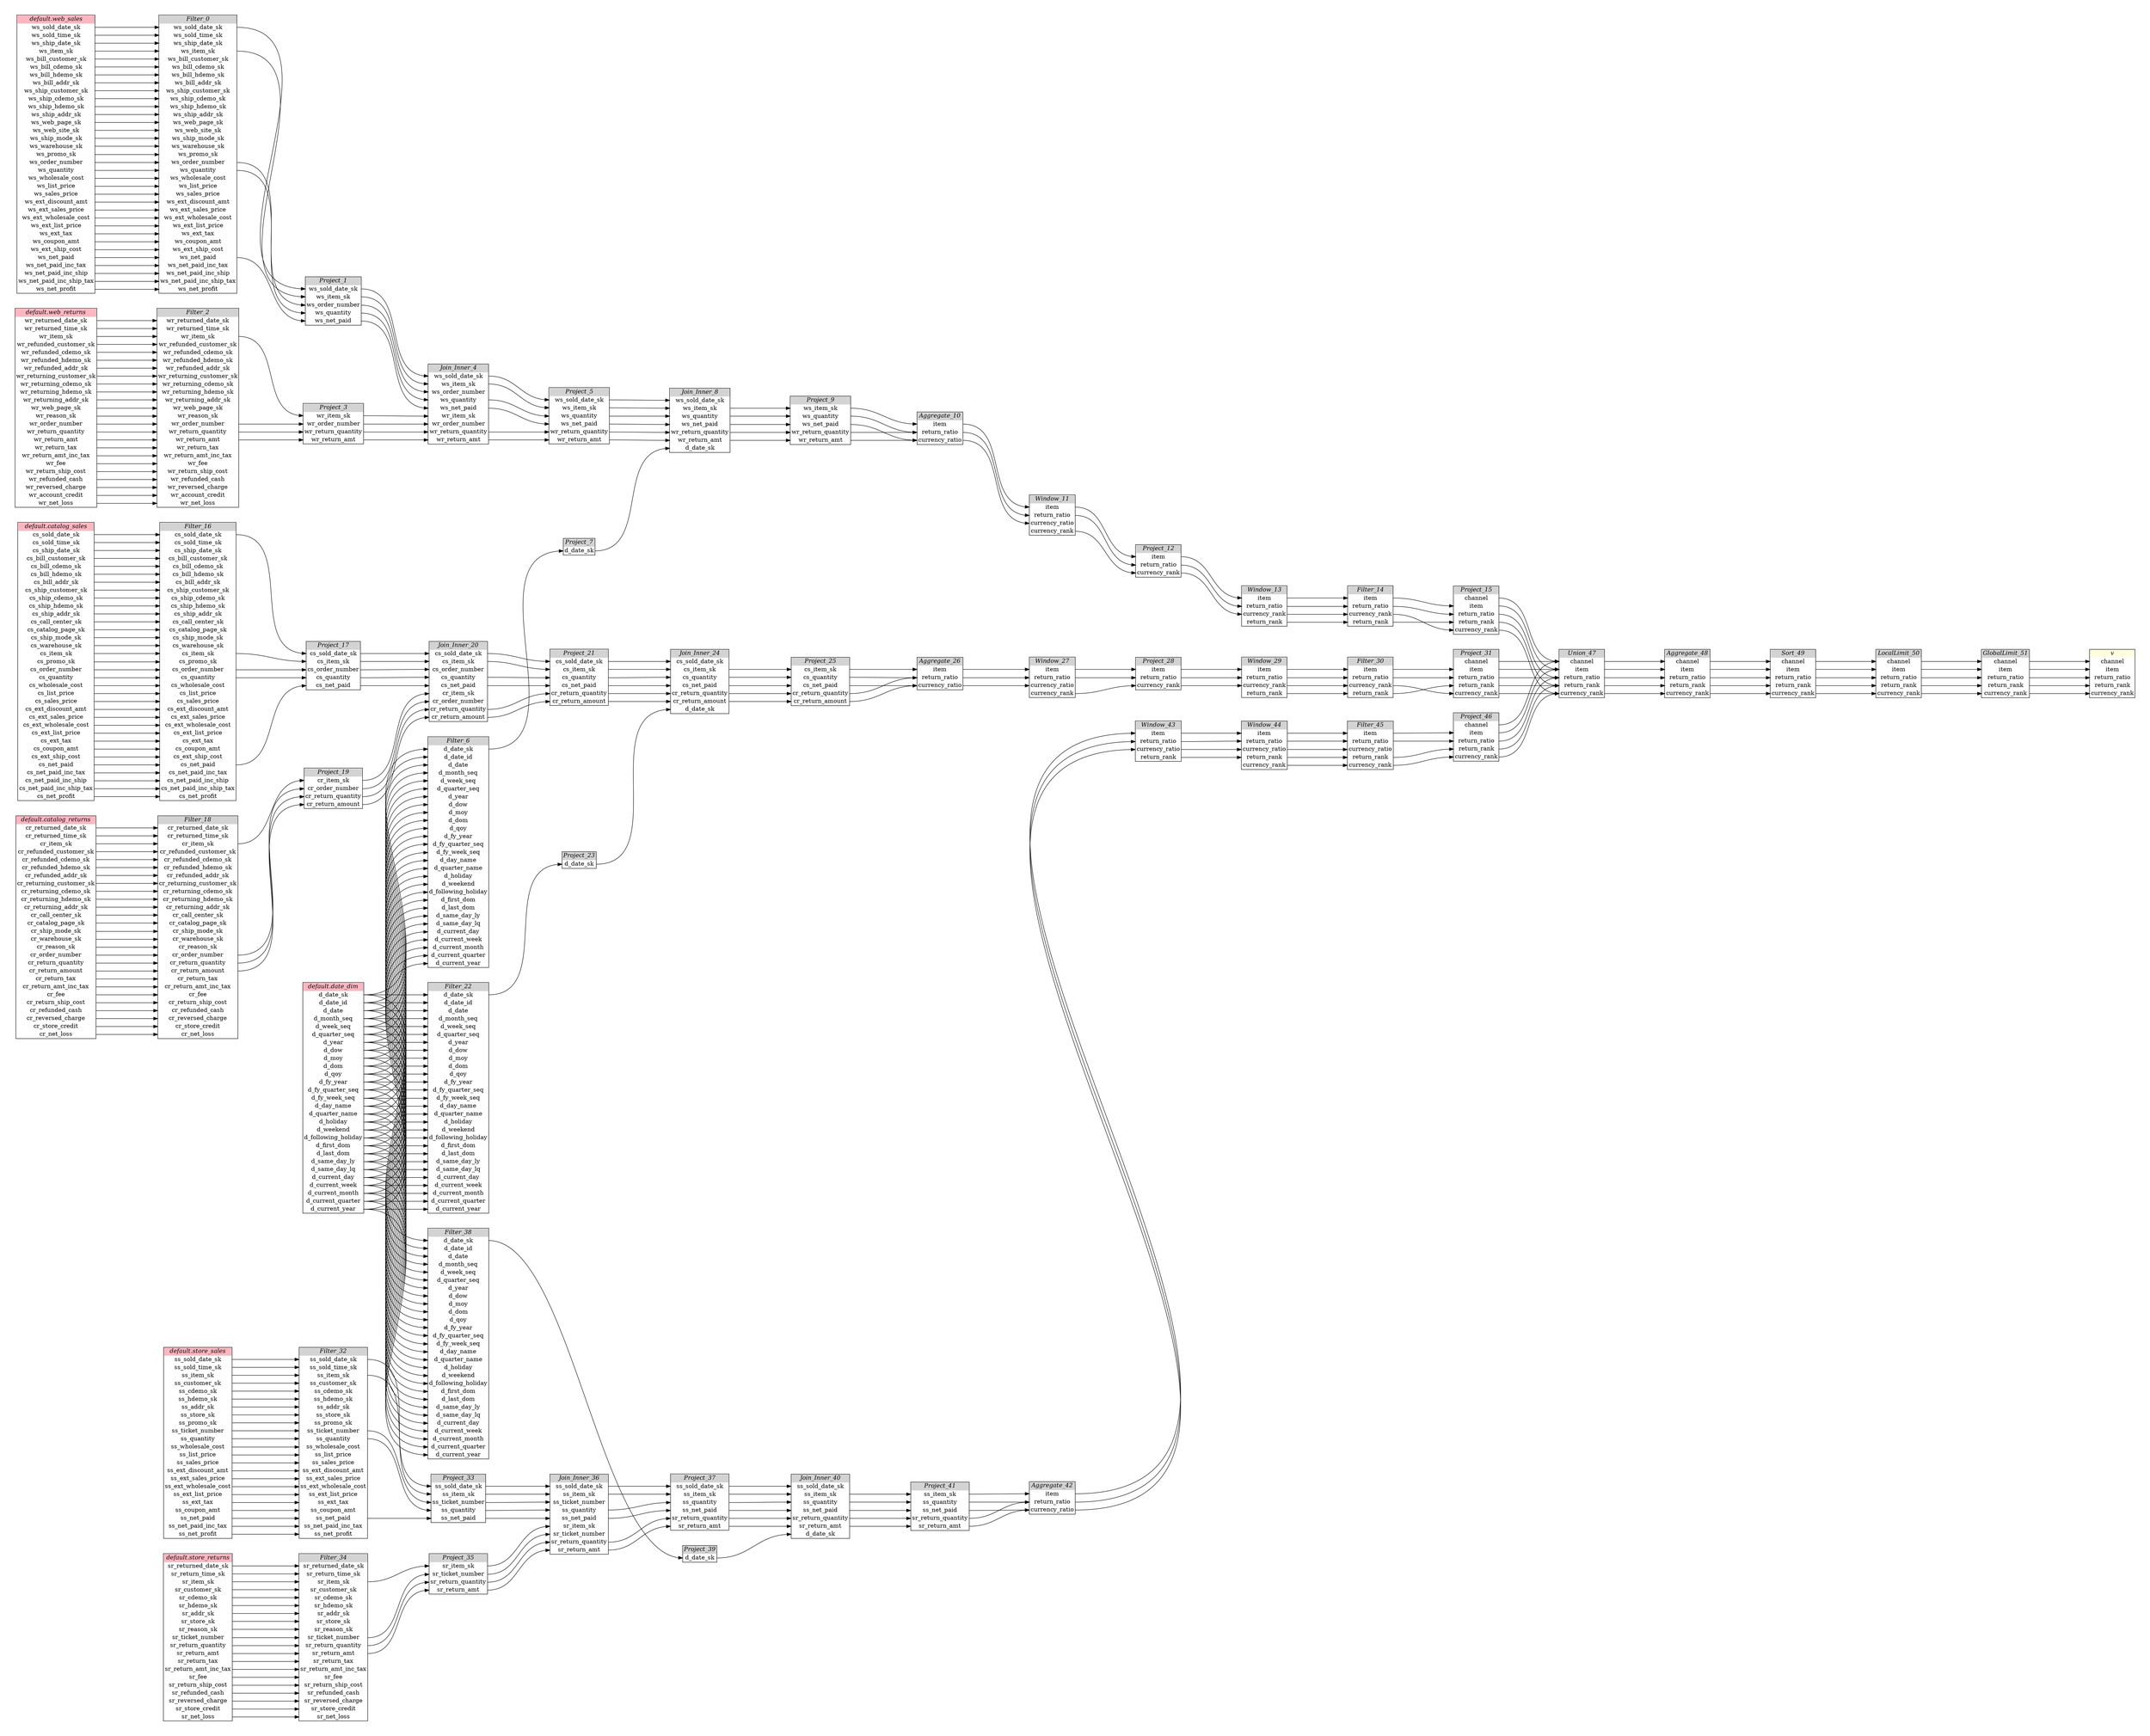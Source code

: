 // Automatically generated by TPCDSFlowTestSuite


digraph {
  graph [pad="0.5", nodesep="0.5", ranksep="2", fontname="Helvetica"];
  node [shape=plain]
  rankdir=LR;

  
"Aggregate_10" [label=<
<table border="1" cellborder="0" cellspacing="0">
  <tr><td bgcolor="lightgray" port="nodeName"><i>Aggregate_10</i></td></tr>
  <tr><td port="0">item</td></tr>
<tr><td port="1">return_ratio</td></tr>
<tr><td port="2">currency_ratio</td></tr>
</table>>];
     

"Aggregate_26" [label=<
<table border="1" cellborder="0" cellspacing="0">
  <tr><td bgcolor="lightgray" port="nodeName"><i>Aggregate_26</i></td></tr>
  <tr><td port="0">item</td></tr>
<tr><td port="1">return_ratio</td></tr>
<tr><td port="2">currency_ratio</td></tr>
</table>>];
     

"Aggregate_42" [label=<
<table border="1" cellborder="0" cellspacing="0">
  <tr><td bgcolor="lightgray" port="nodeName"><i>Aggregate_42</i></td></tr>
  <tr><td port="0">item</td></tr>
<tr><td port="1">return_ratio</td></tr>
<tr><td port="2">currency_ratio</td></tr>
</table>>];
     

"Aggregate_48" [label=<
<table border="1" cellborder="0" cellspacing="0">
  <tr><td bgcolor="lightgray" port="nodeName"><i>Aggregate_48</i></td></tr>
  <tr><td port="0">channel</td></tr>
<tr><td port="1">item</td></tr>
<tr><td port="2">return_ratio</td></tr>
<tr><td port="3">return_rank</td></tr>
<tr><td port="4">currency_rank</td></tr>
</table>>];
     

"Filter_0" [label=<
<table border="1" cellborder="0" cellspacing="0">
  <tr><td bgcolor="lightgray" port="nodeName"><i>Filter_0</i></td></tr>
  <tr><td port="0">ws_sold_date_sk</td></tr>
<tr><td port="1">ws_sold_time_sk</td></tr>
<tr><td port="2">ws_ship_date_sk</td></tr>
<tr><td port="3">ws_item_sk</td></tr>
<tr><td port="4">ws_bill_customer_sk</td></tr>
<tr><td port="5">ws_bill_cdemo_sk</td></tr>
<tr><td port="6">ws_bill_hdemo_sk</td></tr>
<tr><td port="7">ws_bill_addr_sk</td></tr>
<tr><td port="8">ws_ship_customer_sk</td></tr>
<tr><td port="9">ws_ship_cdemo_sk</td></tr>
<tr><td port="10">ws_ship_hdemo_sk</td></tr>
<tr><td port="11">ws_ship_addr_sk</td></tr>
<tr><td port="12">ws_web_page_sk</td></tr>
<tr><td port="13">ws_web_site_sk</td></tr>
<tr><td port="14">ws_ship_mode_sk</td></tr>
<tr><td port="15">ws_warehouse_sk</td></tr>
<tr><td port="16">ws_promo_sk</td></tr>
<tr><td port="17">ws_order_number</td></tr>
<tr><td port="18">ws_quantity</td></tr>
<tr><td port="19">ws_wholesale_cost</td></tr>
<tr><td port="20">ws_list_price</td></tr>
<tr><td port="21">ws_sales_price</td></tr>
<tr><td port="22">ws_ext_discount_amt</td></tr>
<tr><td port="23">ws_ext_sales_price</td></tr>
<tr><td port="24">ws_ext_wholesale_cost</td></tr>
<tr><td port="25">ws_ext_list_price</td></tr>
<tr><td port="26">ws_ext_tax</td></tr>
<tr><td port="27">ws_coupon_amt</td></tr>
<tr><td port="28">ws_ext_ship_cost</td></tr>
<tr><td port="29">ws_net_paid</td></tr>
<tr><td port="30">ws_net_paid_inc_tax</td></tr>
<tr><td port="31">ws_net_paid_inc_ship</td></tr>
<tr><td port="32">ws_net_paid_inc_ship_tax</td></tr>
<tr><td port="33">ws_net_profit</td></tr>
</table>>];
     

"Filter_14" [label=<
<table border="1" cellborder="0" cellspacing="0">
  <tr><td bgcolor="lightgray" port="nodeName"><i>Filter_14</i></td></tr>
  <tr><td port="0">item</td></tr>
<tr><td port="1">return_ratio</td></tr>
<tr><td port="2">currency_rank</td></tr>
<tr><td port="3">return_rank</td></tr>
</table>>];
     

"Filter_16" [label=<
<table border="1" cellborder="0" cellspacing="0">
  <tr><td bgcolor="lightgray" port="nodeName"><i>Filter_16</i></td></tr>
  <tr><td port="0">cs_sold_date_sk</td></tr>
<tr><td port="1">cs_sold_time_sk</td></tr>
<tr><td port="2">cs_ship_date_sk</td></tr>
<tr><td port="3">cs_bill_customer_sk</td></tr>
<tr><td port="4">cs_bill_cdemo_sk</td></tr>
<tr><td port="5">cs_bill_hdemo_sk</td></tr>
<tr><td port="6">cs_bill_addr_sk</td></tr>
<tr><td port="7">cs_ship_customer_sk</td></tr>
<tr><td port="8">cs_ship_cdemo_sk</td></tr>
<tr><td port="9">cs_ship_hdemo_sk</td></tr>
<tr><td port="10">cs_ship_addr_sk</td></tr>
<tr><td port="11">cs_call_center_sk</td></tr>
<tr><td port="12">cs_catalog_page_sk</td></tr>
<tr><td port="13">cs_ship_mode_sk</td></tr>
<tr><td port="14">cs_warehouse_sk</td></tr>
<tr><td port="15">cs_item_sk</td></tr>
<tr><td port="16">cs_promo_sk</td></tr>
<tr><td port="17">cs_order_number</td></tr>
<tr><td port="18">cs_quantity</td></tr>
<tr><td port="19">cs_wholesale_cost</td></tr>
<tr><td port="20">cs_list_price</td></tr>
<tr><td port="21">cs_sales_price</td></tr>
<tr><td port="22">cs_ext_discount_amt</td></tr>
<tr><td port="23">cs_ext_sales_price</td></tr>
<tr><td port="24">cs_ext_wholesale_cost</td></tr>
<tr><td port="25">cs_ext_list_price</td></tr>
<tr><td port="26">cs_ext_tax</td></tr>
<tr><td port="27">cs_coupon_amt</td></tr>
<tr><td port="28">cs_ext_ship_cost</td></tr>
<tr><td port="29">cs_net_paid</td></tr>
<tr><td port="30">cs_net_paid_inc_tax</td></tr>
<tr><td port="31">cs_net_paid_inc_ship</td></tr>
<tr><td port="32">cs_net_paid_inc_ship_tax</td></tr>
<tr><td port="33">cs_net_profit</td></tr>
</table>>];
     

"Filter_18" [label=<
<table border="1" cellborder="0" cellspacing="0">
  <tr><td bgcolor="lightgray" port="nodeName"><i>Filter_18</i></td></tr>
  <tr><td port="0">cr_returned_date_sk</td></tr>
<tr><td port="1">cr_returned_time_sk</td></tr>
<tr><td port="2">cr_item_sk</td></tr>
<tr><td port="3">cr_refunded_customer_sk</td></tr>
<tr><td port="4">cr_refunded_cdemo_sk</td></tr>
<tr><td port="5">cr_refunded_hdemo_sk</td></tr>
<tr><td port="6">cr_refunded_addr_sk</td></tr>
<tr><td port="7">cr_returning_customer_sk</td></tr>
<tr><td port="8">cr_returning_cdemo_sk</td></tr>
<tr><td port="9">cr_returning_hdemo_sk</td></tr>
<tr><td port="10">cr_returning_addr_sk</td></tr>
<tr><td port="11">cr_call_center_sk</td></tr>
<tr><td port="12">cr_catalog_page_sk</td></tr>
<tr><td port="13">cr_ship_mode_sk</td></tr>
<tr><td port="14">cr_warehouse_sk</td></tr>
<tr><td port="15">cr_reason_sk</td></tr>
<tr><td port="16">cr_order_number</td></tr>
<tr><td port="17">cr_return_quantity</td></tr>
<tr><td port="18">cr_return_amount</td></tr>
<tr><td port="19">cr_return_tax</td></tr>
<tr><td port="20">cr_return_amt_inc_tax</td></tr>
<tr><td port="21">cr_fee</td></tr>
<tr><td port="22">cr_return_ship_cost</td></tr>
<tr><td port="23">cr_refunded_cash</td></tr>
<tr><td port="24">cr_reversed_charge</td></tr>
<tr><td port="25">cr_store_credit</td></tr>
<tr><td port="26">cr_net_loss</td></tr>
</table>>];
     

"Filter_2" [label=<
<table border="1" cellborder="0" cellspacing="0">
  <tr><td bgcolor="lightgray" port="nodeName"><i>Filter_2</i></td></tr>
  <tr><td port="0">wr_returned_date_sk</td></tr>
<tr><td port="1">wr_returned_time_sk</td></tr>
<tr><td port="2">wr_item_sk</td></tr>
<tr><td port="3">wr_refunded_customer_sk</td></tr>
<tr><td port="4">wr_refunded_cdemo_sk</td></tr>
<tr><td port="5">wr_refunded_hdemo_sk</td></tr>
<tr><td port="6">wr_refunded_addr_sk</td></tr>
<tr><td port="7">wr_returning_customer_sk</td></tr>
<tr><td port="8">wr_returning_cdemo_sk</td></tr>
<tr><td port="9">wr_returning_hdemo_sk</td></tr>
<tr><td port="10">wr_returning_addr_sk</td></tr>
<tr><td port="11">wr_web_page_sk</td></tr>
<tr><td port="12">wr_reason_sk</td></tr>
<tr><td port="13">wr_order_number</td></tr>
<tr><td port="14">wr_return_quantity</td></tr>
<tr><td port="15">wr_return_amt</td></tr>
<tr><td port="16">wr_return_tax</td></tr>
<tr><td port="17">wr_return_amt_inc_tax</td></tr>
<tr><td port="18">wr_fee</td></tr>
<tr><td port="19">wr_return_ship_cost</td></tr>
<tr><td port="20">wr_refunded_cash</td></tr>
<tr><td port="21">wr_reversed_charge</td></tr>
<tr><td port="22">wr_account_credit</td></tr>
<tr><td port="23">wr_net_loss</td></tr>
</table>>];
     

"Filter_22" [label=<
<table border="1" cellborder="0" cellspacing="0">
  <tr><td bgcolor="lightgray" port="nodeName"><i>Filter_22</i></td></tr>
  <tr><td port="0">d_date_sk</td></tr>
<tr><td port="1">d_date_id</td></tr>
<tr><td port="2">d_date</td></tr>
<tr><td port="3">d_month_seq</td></tr>
<tr><td port="4">d_week_seq</td></tr>
<tr><td port="5">d_quarter_seq</td></tr>
<tr><td port="6">d_year</td></tr>
<tr><td port="7">d_dow</td></tr>
<tr><td port="8">d_moy</td></tr>
<tr><td port="9">d_dom</td></tr>
<tr><td port="10">d_qoy</td></tr>
<tr><td port="11">d_fy_year</td></tr>
<tr><td port="12">d_fy_quarter_seq</td></tr>
<tr><td port="13">d_fy_week_seq</td></tr>
<tr><td port="14">d_day_name</td></tr>
<tr><td port="15">d_quarter_name</td></tr>
<tr><td port="16">d_holiday</td></tr>
<tr><td port="17">d_weekend</td></tr>
<tr><td port="18">d_following_holiday</td></tr>
<tr><td port="19">d_first_dom</td></tr>
<tr><td port="20">d_last_dom</td></tr>
<tr><td port="21">d_same_day_ly</td></tr>
<tr><td port="22">d_same_day_lq</td></tr>
<tr><td port="23">d_current_day</td></tr>
<tr><td port="24">d_current_week</td></tr>
<tr><td port="25">d_current_month</td></tr>
<tr><td port="26">d_current_quarter</td></tr>
<tr><td port="27">d_current_year</td></tr>
</table>>];
     

"Filter_30" [label=<
<table border="1" cellborder="0" cellspacing="0">
  <tr><td bgcolor="lightgray" port="nodeName"><i>Filter_30</i></td></tr>
  <tr><td port="0">item</td></tr>
<tr><td port="1">return_ratio</td></tr>
<tr><td port="2">currency_rank</td></tr>
<tr><td port="3">return_rank</td></tr>
</table>>];
     

"Filter_32" [label=<
<table border="1" cellborder="0" cellspacing="0">
  <tr><td bgcolor="lightgray" port="nodeName"><i>Filter_32</i></td></tr>
  <tr><td port="0">ss_sold_date_sk</td></tr>
<tr><td port="1">ss_sold_time_sk</td></tr>
<tr><td port="2">ss_item_sk</td></tr>
<tr><td port="3">ss_customer_sk</td></tr>
<tr><td port="4">ss_cdemo_sk</td></tr>
<tr><td port="5">ss_hdemo_sk</td></tr>
<tr><td port="6">ss_addr_sk</td></tr>
<tr><td port="7">ss_store_sk</td></tr>
<tr><td port="8">ss_promo_sk</td></tr>
<tr><td port="9">ss_ticket_number</td></tr>
<tr><td port="10">ss_quantity</td></tr>
<tr><td port="11">ss_wholesale_cost</td></tr>
<tr><td port="12">ss_list_price</td></tr>
<tr><td port="13">ss_sales_price</td></tr>
<tr><td port="14">ss_ext_discount_amt</td></tr>
<tr><td port="15">ss_ext_sales_price</td></tr>
<tr><td port="16">ss_ext_wholesale_cost</td></tr>
<tr><td port="17">ss_ext_list_price</td></tr>
<tr><td port="18">ss_ext_tax</td></tr>
<tr><td port="19">ss_coupon_amt</td></tr>
<tr><td port="20">ss_net_paid</td></tr>
<tr><td port="21">ss_net_paid_inc_tax</td></tr>
<tr><td port="22">ss_net_profit</td></tr>
</table>>];
     

"Filter_34" [label=<
<table border="1" cellborder="0" cellspacing="0">
  <tr><td bgcolor="lightgray" port="nodeName"><i>Filter_34</i></td></tr>
  <tr><td port="0">sr_returned_date_sk</td></tr>
<tr><td port="1">sr_return_time_sk</td></tr>
<tr><td port="2">sr_item_sk</td></tr>
<tr><td port="3">sr_customer_sk</td></tr>
<tr><td port="4">sr_cdemo_sk</td></tr>
<tr><td port="5">sr_hdemo_sk</td></tr>
<tr><td port="6">sr_addr_sk</td></tr>
<tr><td port="7">sr_store_sk</td></tr>
<tr><td port="8">sr_reason_sk</td></tr>
<tr><td port="9">sr_ticket_number</td></tr>
<tr><td port="10">sr_return_quantity</td></tr>
<tr><td port="11">sr_return_amt</td></tr>
<tr><td port="12">sr_return_tax</td></tr>
<tr><td port="13">sr_return_amt_inc_tax</td></tr>
<tr><td port="14">sr_fee</td></tr>
<tr><td port="15">sr_return_ship_cost</td></tr>
<tr><td port="16">sr_refunded_cash</td></tr>
<tr><td port="17">sr_reversed_charge</td></tr>
<tr><td port="18">sr_store_credit</td></tr>
<tr><td port="19">sr_net_loss</td></tr>
</table>>];
     

"Filter_38" [label=<
<table border="1" cellborder="0" cellspacing="0">
  <tr><td bgcolor="lightgray" port="nodeName"><i>Filter_38</i></td></tr>
  <tr><td port="0">d_date_sk</td></tr>
<tr><td port="1">d_date_id</td></tr>
<tr><td port="2">d_date</td></tr>
<tr><td port="3">d_month_seq</td></tr>
<tr><td port="4">d_week_seq</td></tr>
<tr><td port="5">d_quarter_seq</td></tr>
<tr><td port="6">d_year</td></tr>
<tr><td port="7">d_dow</td></tr>
<tr><td port="8">d_moy</td></tr>
<tr><td port="9">d_dom</td></tr>
<tr><td port="10">d_qoy</td></tr>
<tr><td port="11">d_fy_year</td></tr>
<tr><td port="12">d_fy_quarter_seq</td></tr>
<tr><td port="13">d_fy_week_seq</td></tr>
<tr><td port="14">d_day_name</td></tr>
<tr><td port="15">d_quarter_name</td></tr>
<tr><td port="16">d_holiday</td></tr>
<tr><td port="17">d_weekend</td></tr>
<tr><td port="18">d_following_holiday</td></tr>
<tr><td port="19">d_first_dom</td></tr>
<tr><td port="20">d_last_dom</td></tr>
<tr><td port="21">d_same_day_ly</td></tr>
<tr><td port="22">d_same_day_lq</td></tr>
<tr><td port="23">d_current_day</td></tr>
<tr><td port="24">d_current_week</td></tr>
<tr><td port="25">d_current_month</td></tr>
<tr><td port="26">d_current_quarter</td></tr>
<tr><td port="27">d_current_year</td></tr>
</table>>];
     

"Filter_45" [label=<
<table border="1" cellborder="0" cellspacing="0">
  <tr><td bgcolor="lightgray" port="nodeName"><i>Filter_45</i></td></tr>
  <tr><td port="0">item</td></tr>
<tr><td port="1">return_ratio</td></tr>
<tr><td port="2">currency_ratio</td></tr>
<tr><td port="3">return_rank</td></tr>
<tr><td port="4">currency_rank</td></tr>
</table>>];
     

"Filter_6" [label=<
<table border="1" cellborder="0" cellspacing="0">
  <tr><td bgcolor="lightgray" port="nodeName"><i>Filter_6</i></td></tr>
  <tr><td port="0">d_date_sk</td></tr>
<tr><td port="1">d_date_id</td></tr>
<tr><td port="2">d_date</td></tr>
<tr><td port="3">d_month_seq</td></tr>
<tr><td port="4">d_week_seq</td></tr>
<tr><td port="5">d_quarter_seq</td></tr>
<tr><td port="6">d_year</td></tr>
<tr><td port="7">d_dow</td></tr>
<tr><td port="8">d_moy</td></tr>
<tr><td port="9">d_dom</td></tr>
<tr><td port="10">d_qoy</td></tr>
<tr><td port="11">d_fy_year</td></tr>
<tr><td port="12">d_fy_quarter_seq</td></tr>
<tr><td port="13">d_fy_week_seq</td></tr>
<tr><td port="14">d_day_name</td></tr>
<tr><td port="15">d_quarter_name</td></tr>
<tr><td port="16">d_holiday</td></tr>
<tr><td port="17">d_weekend</td></tr>
<tr><td port="18">d_following_holiday</td></tr>
<tr><td port="19">d_first_dom</td></tr>
<tr><td port="20">d_last_dom</td></tr>
<tr><td port="21">d_same_day_ly</td></tr>
<tr><td port="22">d_same_day_lq</td></tr>
<tr><td port="23">d_current_day</td></tr>
<tr><td port="24">d_current_week</td></tr>
<tr><td port="25">d_current_month</td></tr>
<tr><td port="26">d_current_quarter</td></tr>
<tr><td port="27">d_current_year</td></tr>
</table>>];
     

"GlobalLimit_51" [label=<
<table border="1" cellborder="0" cellspacing="0">
  <tr><td bgcolor="lightgray" port="nodeName"><i>GlobalLimit_51</i></td></tr>
  <tr><td port="0">channel</td></tr>
<tr><td port="1">item</td></tr>
<tr><td port="2">return_ratio</td></tr>
<tr><td port="3">return_rank</td></tr>
<tr><td port="4">currency_rank</td></tr>
</table>>];
     

"Join_Inner_20" [label=<
<table border="1" cellborder="0" cellspacing="0">
  <tr><td bgcolor="lightgray" port="nodeName"><i>Join_Inner_20</i></td></tr>
  <tr><td port="0">cs_sold_date_sk</td></tr>
<tr><td port="1">cs_item_sk</td></tr>
<tr><td port="2">cs_order_number</td></tr>
<tr><td port="3">cs_quantity</td></tr>
<tr><td port="4">cs_net_paid</td></tr>
<tr><td port="5">cr_item_sk</td></tr>
<tr><td port="6">cr_order_number</td></tr>
<tr><td port="7">cr_return_quantity</td></tr>
<tr><td port="8">cr_return_amount</td></tr>
</table>>];
     

"Join_Inner_24" [label=<
<table border="1" cellborder="0" cellspacing="0">
  <tr><td bgcolor="lightgray" port="nodeName"><i>Join_Inner_24</i></td></tr>
  <tr><td port="0">cs_sold_date_sk</td></tr>
<tr><td port="1">cs_item_sk</td></tr>
<tr><td port="2">cs_quantity</td></tr>
<tr><td port="3">cs_net_paid</td></tr>
<tr><td port="4">cr_return_quantity</td></tr>
<tr><td port="5">cr_return_amount</td></tr>
<tr><td port="6">d_date_sk</td></tr>
</table>>];
     

"Join_Inner_36" [label=<
<table border="1" cellborder="0" cellspacing="0">
  <tr><td bgcolor="lightgray" port="nodeName"><i>Join_Inner_36</i></td></tr>
  <tr><td port="0">ss_sold_date_sk</td></tr>
<tr><td port="1">ss_item_sk</td></tr>
<tr><td port="2">ss_ticket_number</td></tr>
<tr><td port="3">ss_quantity</td></tr>
<tr><td port="4">ss_net_paid</td></tr>
<tr><td port="5">sr_item_sk</td></tr>
<tr><td port="6">sr_ticket_number</td></tr>
<tr><td port="7">sr_return_quantity</td></tr>
<tr><td port="8">sr_return_amt</td></tr>
</table>>];
     

"Join_Inner_4" [label=<
<table border="1" cellborder="0" cellspacing="0">
  <tr><td bgcolor="lightgray" port="nodeName"><i>Join_Inner_4</i></td></tr>
  <tr><td port="0">ws_sold_date_sk</td></tr>
<tr><td port="1">ws_item_sk</td></tr>
<tr><td port="2">ws_order_number</td></tr>
<tr><td port="3">ws_quantity</td></tr>
<tr><td port="4">ws_net_paid</td></tr>
<tr><td port="5">wr_item_sk</td></tr>
<tr><td port="6">wr_order_number</td></tr>
<tr><td port="7">wr_return_quantity</td></tr>
<tr><td port="8">wr_return_amt</td></tr>
</table>>];
     

"Join_Inner_40" [label=<
<table border="1" cellborder="0" cellspacing="0">
  <tr><td bgcolor="lightgray" port="nodeName"><i>Join_Inner_40</i></td></tr>
  <tr><td port="0">ss_sold_date_sk</td></tr>
<tr><td port="1">ss_item_sk</td></tr>
<tr><td port="2">ss_quantity</td></tr>
<tr><td port="3">ss_net_paid</td></tr>
<tr><td port="4">sr_return_quantity</td></tr>
<tr><td port="5">sr_return_amt</td></tr>
<tr><td port="6">d_date_sk</td></tr>
</table>>];
     

"Join_Inner_8" [label=<
<table border="1" cellborder="0" cellspacing="0">
  <tr><td bgcolor="lightgray" port="nodeName"><i>Join_Inner_8</i></td></tr>
  <tr><td port="0">ws_sold_date_sk</td></tr>
<tr><td port="1">ws_item_sk</td></tr>
<tr><td port="2">ws_quantity</td></tr>
<tr><td port="3">ws_net_paid</td></tr>
<tr><td port="4">wr_return_quantity</td></tr>
<tr><td port="5">wr_return_amt</td></tr>
<tr><td port="6">d_date_sk</td></tr>
</table>>];
     

"LocalLimit_50" [label=<
<table border="1" cellborder="0" cellspacing="0">
  <tr><td bgcolor="lightgray" port="nodeName"><i>LocalLimit_50</i></td></tr>
  <tr><td port="0">channel</td></tr>
<tr><td port="1">item</td></tr>
<tr><td port="2">return_ratio</td></tr>
<tr><td port="3">return_rank</td></tr>
<tr><td port="4">currency_rank</td></tr>
</table>>];
     

"Project_1" [label=<
<table border="1" cellborder="0" cellspacing="0">
  <tr><td bgcolor="lightgray" port="nodeName"><i>Project_1</i></td></tr>
  <tr><td port="0">ws_sold_date_sk</td></tr>
<tr><td port="1">ws_item_sk</td></tr>
<tr><td port="2">ws_order_number</td></tr>
<tr><td port="3">ws_quantity</td></tr>
<tr><td port="4">ws_net_paid</td></tr>
</table>>];
     

"Project_12" [label=<
<table border="1" cellborder="0" cellspacing="0">
  <tr><td bgcolor="lightgray" port="nodeName"><i>Project_12</i></td></tr>
  <tr><td port="0">item</td></tr>
<tr><td port="1">return_ratio</td></tr>
<tr><td port="2">currency_rank</td></tr>
</table>>];
     

"Project_15" [label=<
<table border="1" cellborder="0" cellspacing="0">
  <tr><td bgcolor="lightgray" port="nodeName"><i>Project_15</i></td></tr>
  <tr><td port="0">channel</td></tr>
<tr><td port="1">item</td></tr>
<tr><td port="2">return_ratio</td></tr>
<tr><td port="3">return_rank</td></tr>
<tr><td port="4">currency_rank</td></tr>
</table>>];
     

"Project_17" [label=<
<table border="1" cellborder="0" cellspacing="0">
  <tr><td bgcolor="lightgray" port="nodeName"><i>Project_17</i></td></tr>
  <tr><td port="0">cs_sold_date_sk</td></tr>
<tr><td port="1">cs_item_sk</td></tr>
<tr><td port="2">cs_order_number</td></tr>
<tr><td port="3">cs_quantity</td></tr>
<tr><td port="4">cs_net_paid</td></tr>
</table>>];
     

"Project_19" [label=<
<table border="1" cellborder="0" cellspacing="0">
  <tr><td bgcolor="lightgray" port="nodeName"><i>Project_19</i></td></tr>
  <tr><td port="0">cr_item_sk</td></tr>
<tr><td port="1">cr_order_number</td></tr>
<tr><td port="2">cr_return_quantity</td></tr>
<tr><td port="3">cr_return_amount</td></tr>
</table>>];
     

"Project_21" [label=<
<table border="1" cellborder="0" cellspacing="0">
  <tr><td bgcolor="lightgray" port="nodeName"><i>Project_21</i></td></tr>
  <tr><td port="0">cs_sold_date_sk</td></tr>
<tr><td port="1">cs_item_sk</td></tr>
<tr><td port="2">cs_quantity</td></tr>
<tr><td port="3">cs_net_paid</td></tr>
<tr><td port="4">cr_return_quantity</td></tr>
<tr><td port="5">cr_return_amount</td></tr>
</table>>];
     

"Project_23" [label=<
<table border="1" cellborder="0" cellspacing="0">
  <tr><td bgcolor="lightgray" port="nodeName"><i>Project_23</i></td></tr>
  <tr><td port="0">d_date_sk</td></tr>
</table>>];
     

"Project_25" [label=<
<table border="1" cellborder="0" cellspacing="0">
  <tr><td bgcolor="lightgray" port="nodeName"><i>Project_25</i></td></tr>
  <tr><td port="0">cs_item_sk</td></tr>
<tr><td port="1">cs_quantity</td></tr>
<tr><td port="2">cs_net_paid</td></tr>
<tr><td port="3">cr_return_quantity</td></tr>
<tr><td port="4">cr_return_amount</td></tr>
</table>>];
     

"Project_28" [label=<
<table border="1" cellborder="0" cellspacing="0">
  <tr><td bgcolor="lightgray" port="nodeName"><i>Project_28</i></td></tr>
  <tr><td port="0">item</td></tr>
<tr><td port="1">return_ratio</td></tr>
<tr><td port="2">currency_rank</td></tr>
</table>>];
     

"Project_3" [label=<
<table border="1" cellborder="0" cellspacing="0">
  <tr><td bgcolor="lightgray" port="nodeName"><i>Project_3</i></td></tr>
  <tr><td port="0">wr_item_sk</td></tr>
<tr><td port="1">wr_order_number</td></tr>
<tr><td port="2">wr_return_quantity</td></tr>
<tr><td port="3">wr_return_amt</td></tr>
</table>>];
     

"Project_31" [label=<
<table border="1" cellborder="0" cellspacing="0">
  <tr><td bgcolor="lightgray" port="nodeName"><i>Project_31</i></td></tr>
  <tr><td port="0">channel</td></tr>
<tr><td port="1">item</td></tr>
<tr><td port="2">return_ratio</td></tr>
<tr><td port="3">return_rank</td></tr>
<tr><td port="4">currency_rank</td></tr>
</table>>];
     

"Project_33" [label=<
<table border="1" cellborder="0" cellspacing="0">
  <tr><td bgcolor="lightgray" port="nodeName"><i>Project_33</i></td></tr>
  <tr><td port="0">ss_sold_date_sk</td></tr>
<tr><td port="1">ss_item_sk</td></tr>
<tr><td port="2">ss_ticket_number</td></tr>
<tr><td port="3">ss_quantity</td></tr>
<tr><td port="4">ss_net_paid</td></tr>
</table>>];
     

"Project_35" [label=<
<table border="1" cellborder="0" cellspacing="0">
  <tr><td bgcolor="lightgray" port="nodeName"><i>Project_35</i></td></tr>
  <tr><td port="0">sr_item_sk</td></tr>
<tr><td port="1">sr_ticket_number</td></tr>
<tr><td port="2">sr_return_quantity</td></tr>
<tr><td port="3">sr_return_amt</td></tr>
</table>>];
     

"Project_37" [label=<
<table border="1" cellborder="0" cellspacing="0">
  <tr><td bgcolor="lightgray" port="nodeName"><i>Project_37</i></td></tr>
  <tr><td port="0">ss_sold_date_sk</td></tr>
<tr><td port="1">ss_item_sk</td></tr>
<tr><td port="2">ss_quantity</td></tr>
<tr><td port="3">ss_net_paid</td></tr>
<tr><td port="4">sr_return_quantity</td></tr>
<tr><td port="5">sr_return_amt</td></tr>
</table>>];
     

"Project_39" [label=<
<table border="1" cellborder="0" cellspacing="0">
  <tr><td bgcolor="lightgray" port="nodeName"><i>Project_39</i></td></tr>
  <tr><td port="0">d_date_sk</td></tr>
</table>>];
     

"Project_41" [label=<
<table border="1" cellborder="0" cellspacing="0">
  <tr><td bgcolor="lightgray" port="nodeName"><i>Project_41</i></td></tr>
  <tr><td port="0">ss_item_sk</td></tr>
<tr><td port="1">ss_quantity</td></tr>
<tr><td port="2">ss_net_paid</td></tr>
<tr><td port="3">sr_return_quantity</td></tr>
<tr><td port="4">sr_return_amt</td></tr>
</table>>];
     

"Project_46" [label=<
<table border="1" cellborder="0" cellspacing="0">
  <tr><td bgcolor="lightgray" port="nodeName"><i>Project_46</i></td></tr>
  <tr><td port="0">channel</td></tr>
<tr><td port="1">item</td></tr>
<tr><td port="2">return_ratio</td></tr>
<tr><td port="3">return_rank</td></tr>
<tr><td port="4">currency_rank</td></tr>
</table>>];
     

"Project_5" [label=<
<table border="1" cellborder="0" cellspacing="0">
  <tr><td bgcolor="lightgray" port="nodeName"><i>Project_5</i></td></tr>
  <tr><td port="0">ws_sold_date_sk</td></tr>
<tr><td port="1">ws_item_sk</td></tr>
<tr><td port="2">ws_quantity</td></tr>
<tr><td port="3">ws_net_paid</td></tr>
<tr><td port="4">wr_return_quantity</td></tr>
<tr><td port="5">wr_return_amt</td></tr>
</table>>];
     

"Project_7" [label=<
<table border="1" cellborder="0" cellspacing="0">
  <tr><td bgcolor="lightgray" port="nodeName"><i>Project_7</i></td></tr>
  <tr><td port="0">d_date_sk</td></tr>
</table>>];
     

"Project_9" [label=<
<table border="1" cellborder="0" cellspacing="0">
  <tr><td bgcolor="lightgray" port="nodeName"><i>Project_9</i></td></tr>
  <tr><td port="0">ws_item_sk</td></tr>
<tr><td port="1">ws_quantity</td></tr>
<tr><td port="2">ws_net_paid</td></tr>
<tr><td port="3">wr_return_quantity</td></tr>
<tr><td port="4">wr_return_amt</td></tr>
</table>>];
     

"Sort_49" [label=<
<table border="1" cellborder="0" cellspacing="0">
  <tr><td bgcolor="lightgray" port="nodeName"><i>Sort_49</i></td></tr>
  <tr><td port="0">channel</td></tr>
<tr><td port="1">item</td></tr>
<tr><td port="2">return_ratio</td></tr>
<tr><td port="3">return_rank</td></tr>
<tr><td port="4">currency_rank</td></tr>
</table>>];
     

"Union_47" [label=<
<table border="1" cellborder="0" cellspacing="0">
  <tr><td bgcolor="lightgray" port="nodeName"><i>Union_47</i></td></tr>
  <tr><td port="0">channel</td></tr>
<tr><td port="1">item</td></tr>
<tr><td port="2">return_ratio</td></tr>
<tr><td port="3">return_rank</td></tr>
<tr><td port="4">currency_rank</td></tr>
</table>>];
     

"Window_11" [label=<
<table border="1" cellborder="0" cellspacing="0">
  <tr><td bgcolor="lightgray" port="nodeName"><i>Window_11</i></td></tr>
  <tr><td port="0">item</td></tr>
<tr><td port="1">return_ratio</td></tr>
<tr><td port="2">currency_ratio</td></tr>
<tr><td port="3">currency_rank</td></tr>
</table>>];
     

"Window_13" [label=<
<table border="1" cellborder="0" cellspacing="0">
  <tr><td bgcolor="lightgray" port="nodeName"><i>Window_13</i></td></tr>
  <tr><td port="0">item</td></tr>
<tr><td port="1">return_ratio</td></tr>
<tr><td port="2">currency_rank</td></tr>
<tr><td port="3">return_rank</td></tr>
</table>>];
     

"Window_27" [label=<
<table border="1" cellborder="0" cellspacing="0">
  <tr><td bgcolor="lightgray" port="nodeName"><i>Window_27</i></td></tr>
  <tr><td port="0">item</td></tr>
<tr><td port="1">return_ratio</td></tr>
<tr><td port="2">currency_ratio</td></tr>
<tr><td port="3">currency_rank</td></tr>
</table>>];
     

"Window_29" [label=<
<table border="1" cellborder="0" cellspacing="0">
  <tr><td bgcolor="lightgray" port="nodeName"><i>Window_29</i></td></tr>
  <tr><td port="0">item</td></tr>
<tr><td port="1">return_ratio</td></tr>
<tr><td port="2">currency_rank</td></tr>
<tr><td port="3">return_rank</td></tr>
</table>>];
     

"Window_43" [label=<
<table border="1" cellborder="0" cellspacing="0">
  <tr><td bgcolor="lightgray" port="nodeName"><i>Window_43</i></td></tr>
  <tr><td port="0">item</td></tr>
<tr><td port="1">return_ratio</td></tr>
<tr><td port="2">currency_ratio</td></tr>
<tr><td port="3">return_rank</td></tr>
</table>>];
     

"Window_44" [label=<
<table border="1" cellborder="0" cellspacing="0">
  <tr><td bgcolor="lightgray" port="nodeName"><i>Window_44</i></td></tr>
  <tr><td port="0">item</td></tr>
<tr><td port="1">return_ratio</td></tr>
<tr><td port="2">currency_ratio</td></tr>
<tr><td port="3">return_rank</td></tr>
<tr><td port="4">currency_rank</td></tr>
</table>>];
     

"default.catalog_returns" [label=<
<table border="1" cellborder="0" cellspacing="0">
  <tr><td bgcolor="lightpink" port="nodeName"><i>default.catalog_returns</i></td></tr>
  <tr><td port="0">cr_returned_date_sk</td></tr>
<tr><td port="1">cr_returned_time_sk</td></tr>
<tr><td port="2">cr_item_sk</td></tr>
<tr><td port="3">cr_refunded_customer_sk</td></tr>
<tr><td port="4">cr_refunded_cdemo_sk</td></tr>
<tr><td port="5">cr_refunded_hdemo_sk</td></tr>
<tr><td port="6">cr_refunded_addr_sk</td></tr>
<tr><td port="7">cr_returning_customer_sk</td></tr>
<tr><td port="8">cr_returning_cdemo_sk</td></tr>
<tr><td port="9">cr_returning_hdemo_sk</td></tr>
<tr><td port="10">cr_returning_addr_sk</td></tr>
<tr><td port="11">cr_call_center_sk</td></tr>
<tr><td port="12">cr_catalog_page_sk</td></tr>
<tr><td port="13">cr_ship_mode_sk</td></tr>
<tr><td port="14">cr_warehouse_sk</td></tr>
<tr><td port="15">cr_reason_sk</td></tr>
<tr><td port="16">cr_order_number</td></tr>
<tr><td port="17">cr_return_quantity</td></tr>
<tr><td port="18">cr_return_amount</td></tr>
<tr><td port="19">cr_return_tax</td></tr>
<tr><td port="20">cr_return_amt_inc_tax</td></tr>
<tr><td port="21">cr_fee</td></tr>
<tr><td port="22">cr_return_ship_cost</td></tr>
<tr><td port="23">cr_refunded_cash</td></tr>
<tr><td port="24">cr_reversed_charge</td></tr>
<tr><td port="25">cr_store_credit</td></tr>
<tr><td port="26">cr_net_loss</td></tr>
</table>>];
     

"default.catalog_sales" [label=<
<table border="1" cellborder="0" cellspacing="0">
  <tr><td bgcolor="lightpink" port="nodeName"><i>default.catalog_sales</i></td></tr>
  <tr><td port="0">cs_sold_date_sk</td></tr>
<tr><td port="1">cs_sold_time_sk</td></tr>
<tr><td port="2">cs_ship_date_sk</td></tr>
<tr><td port="3">cs_bill_customer_sk</td></tr>
<tr><td port="4">cs_bill_cdemo_sk</td></tr>
<tr><td port="5">cs_bill_hdemo_sk</td></tr>
<tr><td port="6">cs_bill_addr_sk</td></tr>
<tr><td port="7">cs_ship_customer_sk</td></tr>
<tr><td port="8">cs_ship_cdemo_sk</td></tr>
<tr><td port="9">cs_ship_hdemo_sk</td></tr>
<tr><td port="10">cs_ship_addr_sk</td></tr>
<tr><td port="11">cs_call_center_sk</td></tr>
<tr><td port="12">cs_catalog_page_sk</td></tr>
<tr><td port="13">cs_ship_mode_sk</td></tr>
<tr><td port="14">cs_warehouse_sk</td></tr>
<tr><td port="15">cs_item_sk</td></tr>
<tr><td port="16">cs_promo_sk</td></tr>
<tr><td port="17">cs_order_number</td></tr>
<tr><td port="18">cs_quantity</td></tr>
<tr><td port="19">cs_wholesale_cost</td></tr>
<tr><td port="20">cs_list_price</td></tr>
<tr><td port="21">cs_sales_price</td></tr>
<tr><td port="22">cs_ext_discount_amt</td></tr>
<tr><td port="23">cs_ext_sales_price</td></tr>
<tr><td port="24">cs_ext_wholesale_cost</td></tr>
<tr><td port="25">cs_ext_list_price</td></tr>
<tr><td port="26">cs_ext_tax</td></tr>
<tr><td port="27">cs_coupon_amt</td></tr>
<tr><td port="28">cs_ext_ship_cost</td></tr>
<tr><td port="29">cs_net_paid</td></tr>
<tr><td port="30">cs_net_paid_inc_tax</td></tr>
<tr><td port="31">cs_net_paid_inc_ship</td></tr>
<tr><td port="32">cs_net_paid_inc_ship_tax</td></tr>
<tr><td port="33">cs_net_profit</td></tr>
</table>>];
     

"default.date_dim" [label=<
<table border="1" cellborder="0" cellspacing="0">
  <tr><td bgcolor="lightpink" port="nodeName"><i>default.date_dim</i></td></tr>
  <tr><td port="0">d_date_sk</td></tr>
<tr><td port="1">d_date_id</td></tr>
<tr><td port="2">d_date</td></tr>
<tr><td port="3">d_month_seq</td></tr>
<tr><td port="4">d_week_seq</td></tr>
<tr><td port="5">d_quarter_seq</td></tr>
<tr><td port="6">d_year</td></tr>
<tr><td port="7">d_dow</td></tr>
<tr><td port="8">d_moy</td></tr>
<tr><td port="9">d_dom</td></tr>
<tr><td port="10">d_qoy</td></tr>
<tr><td port="11">d_fy_year</td></tr>
<tr><td port="12">d_fy_quarter_seq</td></tr>
<tr><td port="13">d_fy_week_seq</td></tr>
<tr><td port="14">d_day_name</td></tr>
<tr><td port="15">d_quarter_name</td></tr>
<tr><td port="16">d_holiday</td></tr>
<tr><td port="17">d_weekend</td></tr>
<tr><td port="18">d_following_holiday</td></tr>
<tr><td port="19">d_first_dom</td></tr>
<tr><td port="20">d_last_dom</td></tr>
<tr><td port="21">d_same_day_ly</td></tr>
<tr><td port="22">d_same_day_lq</td></tr>
<tr><td port="23">d_current_day</td></tr>
<tr><td port="24">d_current_week</td></tr>
<tr><td port="25">d_current_month</td></tr>
<tr><td port="26">d_current_quarter</td></tr>
<tr><td port="27">d_current_year</td></tr>
</table>>];
     

"default.store_returns" [label=<
<table border="1" cellborder="0" cellspacing="0">
  <tr><td bgcolor="lightpink" port="nodeName"><i>default.store_returns</i></td></tr>
  <tr><td port="0">sr_returned_date_sk</td></tr>
<tr><td port="1">sr_return_time_sk</td></tr>
<tr><td port="2">sr_item_sk</td></tr>
<tr><td port="3">sr_customer_sk</td></tr>
<tr><td port="4">sr_cdemo_sk</td></tr>
<tr><td port="5">sr_hdemo_sk</td></tr>
<tr><td port="6">sr_addr_sk</td></tr>
<tr><td port="7">sr_store_sk</td></tr>
<tr><td port="8">sr_reason_sk</td></tr>
<tr><td port="9">sr_ticket_number</td></tr>
<tr><td port="10">sr_return_quantity</td></tr>
<tr><td port="11">sr_return_amt</td></tr>
<tr><td port="12">sr_return_tax</td></tr>
<tr><td port="13">sr_return_amt_inc_tax</td></tr>
<tr><td port="14">sr_fee</td></tr>
<tr><td port="15">sr_return_ship_cost</td></tr>
<tr><td port="16">sr_refunded_cash</td></tr>
<tr><td port="17">sr_reversed_charge</td></tr>
<tr><td port="18">sr_store_credit</td></tr>
<tr><td port="19">sr_net_loss</td></tr>
</table>>];
     

"default.store_sales" [label=<
<table border="1" cellborder="0" cellspacing="0">
  <tr><td bgcolor="lightpink" port="nodeName"><i>default.store_sales</i></td></tr>
  <tr><td port="0">ss_sold_date_sk</td></tr>
<tr><td port="1">ss_sold_time_sk</td></tr>
<tr><td port="2">ss_item_sk</td></tr>
<tr><td port="3">ss_customer_sk</td></tr>
<tr><td port="4">ss_cdemo_sk</td></tr>
<tr><td port="5">ss_hdemo_sk</td></tr>
<tr><td port="6">ss_addr_sk</td></tr>
<tr><td port="7">ss_store_sk</td></tr>
<tr><td port="8">ss_promo_sk</td></tr>
<tr><td port="9">ss_ticket_number</td></tr>
<tr><td port="10">ss_quantity</td></tr>
<tr><td port="11">ss_wholesale_cost</td></tr>
<tr><td port="12">ss_list_price</td></tr>
<tr><td port="13">ss_sales_price</td></tr>
<tr><td port="14">ss_ext_discount_amt</td></tr>
<tr><td port="15">ss_ext_sales_price</td></tr>
<tr><td port="16">ss_ext_wholesale_cost</td></tr>
<tr><td port="17">ss_ext_list_price</td></tr>
<tr><td port="18">ss_ext_tax</td></tr>
<tr><td port="19">ss_coupon_amt</td></tr>
<tr><td port="20">ss_net_paid</td></tr>
<tr><td port="21">ss_net_paid_inc_tax</td></tr>
<tr><td port="22">ss_net_profit</td></tr>
</table>>];
     

"default.web_returns" [label=<
<table border="1" cellborder="0" cellspacing="0">
  <tr><td bgcolor="lightpink" port="nodeName"><i>default.web_returns</i></td></tr>
  <tr><td port="0">wr_returned_date_sk</td></tr>
<tr><td port="1">wr_returned_time_sk</td></tr>
<tr><td port="2">wr_item_sk</td></tr>
<tr><td port="3">wr_refunded_customer_sk</td></tr>
<tr><td port="4">wr_refunded_cdemo_sk</td></tr>
<tr><td port="5">wr_refunded_hdemo_sk</td></tr>
<tr><td port="6">wr_refunded_addr_sk</td></tr>
<tr><td port="7">wr_returning_customer_sk</td></tr>
<tr><td port="8">wr_returning_cdemo_sk</td></tr>
<tr><td port="9">wr_returning_hdemo_sk</td></tr>
<tr><td port="10">wr_returning_addr_sk</td></tr>
<tr><td port="11">wr_web_page_sk</td></tr>
<tr><td port="12">wr_reason_sk</td></tr>
<tr><td port="13">wr_order_number</td></tr>
<tr><td port="14">wr_return_quantity</td></tr>
<tr><td port="15">wr_return_amt</td></tr>
<tr><td port="16">wr_return_tax</td></tr>
<tr><td port="17">wr_return_amt_inc_tax</td></tr>
<tr><td port="18">wr_fee</td></tr>
<tr><td port="19">wr_return_ship_cost</td></tr>
<tr><td port="20">wr_refunded_cash</td></tr>
<tr><td port="21">wr_reversed_charge</td></tr>
<tr><td port="22">wr_account_credit</td></tr>
<tr><td port="23">wr_net_loss</td></tr>
</table>>];
     

"default.web_sales" [label=<
<table border="1" cellborder="0" cellspacing="0">
  <tr><td bgcolor="lightpink" port="nodeName"><i>default.web_sales</i></td></tr>
  <tr><td port="0">ws_sold_date_sk</td></tr>
<tr><td port="1">ws_sold_time_sk</td></tr>
<tr><td port="2">ws_ship_date_sk</td></tr>
<tr><td port="3">ws_item_sk</td></tr>
<tr><td port="4">ws_bill_customer_sk</td></tr>
<tr><td port="5">ws_bill_cdemo_sk</td></tr>
<tr><td port="6">ws_bill_hdemo_sk</td></tr>
<tr><td port="7">ws_bill_addr_sk</td></tr>
<tr><td port="8">ws_ship_customer_sk</td></tr>
<tr><td port="9">ws_ship_cdemo_sk</td></tr>
<tr><td port="10">ws_ship_hdemo_sk</td></tr>
<tr><td port="11">ws_ship_addr_sk</td></tr>
<tr><td port="12">ws_web_page_sk</td></tr>
<tr><td port="13">ws_web_site_sk</td></tr>
<tr><td port="14">ws_ship_mode_sk</td></tr>
<tr><td port="15">ws_warehouse_sk</td></tr>
<tr><td port="16">ws_promo_sk</td></tr>
<tr><td port="17">ws_order_number</td></tr>
<tr><td port="18">ws_quantity</td></tr>
<tr><td port="19">ws_wholesale_cost</td></tr>
<tr><td port="20">ws_list_price</td></tr>
<tr><td port="21">ws_sales_price</td></tr>
<tr><td port="22">ws_ext_discount_amt</td></tr>
<tr><td port="23">ws_ext_sales_price</td></tr>
<tr><td port="24">ws_ext_wholesale_cost</td></tr>
<tr><td port="25">ws_ext_list_price</td></tr>
<tr><td port="26">ws_ext_tax</td></tr>
<tr><td port="27">ws_coupon_amt</td></tr>
<tr><td port="28">ws_ext_ship_cost</td></tr>
<tr><td port="29">ws_net_paid</td></tr>
<tr><td port="30">ws_net_paid_inc_tax</td></tr>
<tr><td port="31">ws_net_paid_inc_ship</td></tr>
<tr><td port="32">ws_net_paid_inc_ship_tax</td></tr>
<tr><td port="33">ws_net_profit</td></tr>
</table>>];
     

"v" [label=<
<table border="1" cellborder="0" cellspacing="0">
  <tr><td bgcolor="lightyellow" port="nodeName"><i>v</i></td></tr>
  <tr><td port="0">channel</td></tr>
<tr><td port="1">item</td></tr>
<tr><td port="2">return_ratio</td></tr>
<tr><td port="3">return_rank</td></tr>
<tr><td port="4">currency_rank</td></tr>
</table>>];
     
  "Aggregate_10":0 -> "Window_11":0;
"Aggregate_10":1 -> "Window_11":1;
"Aggregate_10":2 -> "Window_11":2;
"Aggregate_26":0 -> "Window_27":0;
"Aggregate_26":1 -> "Window_27":1;
"Aggregate_26":2 -> "Window_27":2;
"Aggregate_42":0 -> "Window_43":0;
"Aggregate_42":1 -> "Window_43":1;
"Aggregate_42":2 -> "Window_43":2;
"Aggregate_48":0 -> "Sort_49":0;
"Aggregate_48":1 -> "Sort_49":1;
"Aggregate_48":2 -> "Sort_49":2;
"Aggregate_48":3 -> "Sort_49":3;
"Aggregate_48":4 -> "Sort_49":4;
"Filter_0":0 -> "Project_1":0;
"Filter_0":17 -> "Project_1":2;
"Filter_0":18 -> "Project_1":3;
"Filter_0":29 -> "Project_1":4;
"Filter_0":3 -> "Project_1":1;
"Filter_14":0 -> "Project_15":1;
"Filter_14":1 -> "Project_15":2;
"Filter_14":2 -> "Project_15":4;
"Filter_14":3 -> "Project_15":3;
"Filter_16":0 -> "Project_17":0;
"Filter_16":15 -> "Project_17":1;
"Filter_16":17 -> "Project_17":2;
"Filter_16":18 -> "Project_17":3;
"Filter_16":29 -> "Project_17":4;
"Filter_18":16 -> "Project_19":1;
"Filter_18":17 -> "Project_19":2;
"Filter_18":18 -> "Project_19":3;
"Filter_18":2 -> "Project_19":0;
"Filter_2":13 -> "Project_3":1;
"Filter_2":14 -> "Project_3":2;
"Filter_2":15 -> "Project_3":3;
"Filter_2":2 -> "Project_3":0;
"Filter_22":0 -> "Project_23":0;
"Filter_30":0 -> "Project_31":1;
"Filter_30":1 -> "Project_31":2;
"Filter_30":2 -> "Project_31":4;
"Filter_30":3 -> "Project_31":3;
"Filter_32":0 -> "Project_33":0;
"Filter_32":10 -> "Project_33":3;
"Filter_32":2 -> "Project_33":1;
"Filter_32":20 -> "Project_33":4;
"Filter_32":9 -> "Project_33":2;
"Filter_34":10 -> "Project_35":2;
"Filter_34":11 -> "Project_35":3;
"Filter_34":2 -> "Project_35":0;
"Filter_34":9 -> "Project_35":1;
"Filter_38":0 -> "Project_39":0;
"Filter_45":0 -> "Project_46":1;
"Filter_45":1 -> "Project_46":2;
"Filter_45":3 -> "Project_46":3;
"Filter_45":4 -> "Project_46":4;
"Filter_6":0 -> "Project_7":0;
"GlobalLimit_51":0 -> "v":0;
"GlobalLimit_51":1 -> "v":1;
"GlobalLimit_51":2 -> "v":2;
"GlobalLimit_51":3 -> "v":3;
"GlobalLimit_51":4 -> "v":4;
"Join_Inner_20":0 -> "Project_21":0;
"Join_Inner_20":1 -> "Project_21":1;
"Join_Inner_20":3 -> "Project_21":2;
"Join_Inner_20":4 -> "Project_21":3;
"Join_Inner_20":7 -> "Project_21":4;
"Join_Inner_20":8 -> "Project_21":5;
"Join_Inner_24":1 -> "Project_25":0;
"Join_Inner_24":2 -> "Project_25":1;
"Join_Inner_24":3 -> "Project_25":2;
"Join_Inner_24":4 -> "Project_25":3;
"Join_Inner_24":5 -> "Project_25":4;
"Join_Inner_36":0 -> "Project_37":0;
"Join_Inner_36":1 -> "Project_37":1;
"Join_Inner_36":3 -> "Project_37":2;
"Join_Inner_36":4 -> "Project_37":3;
"Join_Inner_36":7 -> "Project_37":4;
"Join_Inner_36":8 -> "Project_37":5;
"Join_Inner_4":0 -> "Project_5":0;
"Join_Inner_4":1 -> "Project_5":1;
"Join_Inner_4":3 -> "Project_5":2;
"Join_Inner_4":4 -> "Project_5":3;
"Join_Inner_4":7 -> "Project_5":4;
"Join_Inner_4":8 -> "Project_5":5;
"Join_Inner_40":1 -> "Project_41":0;
"Join_Inner_40":2 -> "Project_41":1;
"Join_Inner_40":3 -> "Project_41":2;
"Join_Inner_40":4 -> "Project_41":3;
"Join_Inner_40":5 -> "Project_41":4;
"Join_Inner_8":1 -> "Project_9":0;
"Join_Inner_8":2 -> "Project_9":1;
"Join_Inner_8":3 -> "Project_9":2;
"Join_Inner_8":4 -> "Project_9":3;
"Join_Inner_8":5 -> "Project_9":4;
"LocalLimit_50":0 -> "GlobalLimit_51":0;
"LocalLimit_50":1 -> "GlobalLimit_51":1;
"LocalLimit_50":2 -> "GlobalLimit_51":2;
"LocalLimit_50":3 -> "GlobalLimit_51":3;
"LocalLimit_50":4 -> "GlobalLimit_51":4;
"Project_1":0 -> "Join_Inner_4":0;
"Project_1":1 -> "Join_Inner_4":1;
"Project_1":2 -> "Join_Inner_4":2;
"Project_1":3 -> "Join_Inner_4":3;
"Project_1":4 -> "Join_Inner_4":4;
"Project_12":0 -> "Window_13":0;
"Project_12":1 -> "Window_13":1;
"Project_12":2 -> "Window_13":2;
"Project_15":0 -> "Union_47":0
"Project_15":1 -> "Union_47":1
"Project_15":2 -> "Union_47":2
"Project_15":3 -> "Union_47":3
"Project_15":4 -> "Union_47":4
"Project_17":0 -> "Join_Inner_20":0;
"Project_17":1 -> "Join_Inner_20":1;
"Project_17":2 -> "Join_Inner_20":2;
"Project_17":3 -> "Join_Inner_20":3;
"Project_17":4 -> "Join_Inner_20":4;
"Project_19":0 -> "Join_Inner_20":5;
"Project_19":1 -> "Join_Inner_20":6;
"Project_19":2 -> "Join_Inner_20":7;
"Project_19":3 -> "Join_Inner_20":8;
"Project_21":0 -> "Join_Inner_24":0;
"Project_21":1 -> "Join_Inner_24":1;
"Project_21":2 -> "Join_Inner_24":2;
"Project_21":3 -> "Join_Inner_24":3;
"Project_21":4 -> "Join_Inner_24":4;
"Project_21":5 -> "Join_Inner_24":5;
"Project_23":0 -> "Join_Inner_24":6;
"Project_25":0 -> "Aggregate_26":0;
"Project_25":1 -> "Aggregate_26":1;
"Project_25":2 -> "Aggregate_26":2;
"Project_25":3 -> "Aggregate_26":1;
"Project_25":4 -> "Aggregate_26":2;
"Project_28":0 -> "Window_29":0;
"Project_28":1 -> "Window_29":1;
"Project_28":2 -> "Window_29":2;
"Project_3":0 -> "Join_Inner_4":5;
"Project_3":1 -> "Join_Inner_4":6;
"Project_3":2 -> "Join_Inner_4":7;
"Project_3":3 -> "Join_Inner_4":8;
"Project_31":0 -> "Union_47":0
"Project_31":1 -> "Union_47":1
"Project_31":2 -> "Union_47":2
"Project_31":3 -> "Union_47":3
"Project_31":4 -> "Union_47":4
"Project_33":0 -> "Join_Inner_36":0;
"Project_33":1 -> "Join_Inner_36":1;
"Project_33":2 -> "Join_Inner_36":2;
"Project_33":3 -> "Join_Inner_36":3;
"Project_33":4 -> "Join_Inner_36":4;
"Project_35":0 -> "Join_Inner_36":5;
"Project_35":1 -> "Join_Inner_36":6;
"Project_35":2 -> "Join_Inner_36":7;
"Project_35":3 -> "Join_Inner_36":8;
"Project_37":0 -> "Join_Inner_40":0;
"Project_37":1 -> "Join_Inner_40":1;
"Project_37":2 -> "Join_Inner_40":2;
"Project_37":3 -> "Join_Inner_40":3;
"Project_37":4 -> "Join_Inner_40":4;
"Project_37":5 -> "Join_Inner_40":5;
"Project_39":0 -> "Join_Inner_40":6;
"Project_41":0 -> "Aggregate_42":0;
"Project_41":1 -> "Aggregate_42":1;
"Project_41":2 -> "Aggregate_42":2;
"Project_41":3 -> "Aggregate_42":1;
"Project_41":4 -> "Aggregate_42":2;
"Project_46":0 -> "Union_47":0
"Project_46":1 -> "Union_47":1
"Project_46":2 -> "Union_47":2
"Project_46":3 -> "Union_47":3
"Project_46":4 -> "Union_47":4
"Project_5":0 -> "Join_Inner_8":0;
"Project_5":1 -> "Join_Inner_8":1;
"Project_5":2 -> "Join_Inner_8":2;
"Project_5":3 -> "Join_Inner_8":3;
"Project_5":4 -> "Join_Inner_8":4;
"Project_5":5 -> "Join_Inner_8":5;
"Project_7":0 -> "Join_Inner_8":6;
"Project_9":0 -> "Aggregate_10":0;
"Project_9":1 -> "Aggregate_10":1;
"Project_9":2 -> "Aggregate_10":2;
"Project_9":3 -> "Aggregate_10":1;
"Project_9":4 -> "Aggregate_10":2;
"Sort_49":0 -> "LocalLimit_50":0;
"Sort_49":1 -> "LocalLimit_50":1;
"Sort_49":2 -> "LocalLimit_50":2;
"Sort_49":3 -> "LocalLimit_50":3;
"Sort_49":4 -> "LocalLimit_50":4;
"Union_47":0 -> "Aggregate_48":0;
"Union_47":1 -> "Aggregate_48":1;
"Union_47":2 -> "Aggregate_48":2;
"Union_47":3 -> "Aggregate_48":3;
"Union_47":4 -> "Aggregate_48":4;
"Window_11":0 -> "Project_12":0;
"Window_11":1 -> "Project_12":1;
"Window_11":3 -> "Project_12":2;
"Window_13":0 -> "Filter_14":0;
"Window_13":1 -> "Filter_14":1;
"Window_13":2 -> "Filter_14":2;
"Window_13":3 -> "Filter_14":3;
"Window_27":0 -> "Project_28":0;
"Window_27":1 -> "Project_28":1;
"Window_27":3 -> "Project_28":2;
"Window_29":0 -> "Filter_30":0;
"Window_29":1 -> "Filter_30":1;
"Window_29":2 -> "Filter_30":2;
"Window_29":3 -> "Filter_30":3;
"Window_43":0 -> "Window_44":0;
"Window_43":1 -> "Window_44":1;
"Window_43":2 -> "Window_44":2;
"Window_43":3 -> "Window_44":3;
"Window_44":0 -> "Filter_45":0;
"Window_44":1 -> "Filter_45":1;
"Window_44":2 -> "Filter_45":2;
"Window_44":3 -> "Filter_45":3;
"Window_44":4 -> "Filter_45":4;
"default.catalog_returns":0 -> "Filter_18":0;
"default.catalog_returns":1 -> "Filter_18":1;
"default.catalog_returns":10 -> "Filter_18":10;
"default.catalog_returns":11 -> "Filter_18":11;
"default.catalog_returns":12 -> "Filter_18":12;
"default.catalog_returns":13 -> "Filter_18":13;
"default.catalog_returns":14 -> "Filter_18":14;
"default.catalog_returns":15 -> "Filter_18":15;
"default.catalog_returns":16 -> "Filter_18":16;
"default.catalog_returns":17 -> "Filter_18":17;
"default.catalog_returns":18 -> "Filter_18":18;
"default.catalog_returns":19 -> "Filter_18":19;
"default.catalog_returns":2 -> "Filter_18":2;
"default.catalog_returns":20 -> "Filter_18":20;
"default.catalog_returns":21 -> "Filter_18":21;
"default.catalog_returns":22 -> "Filter_18":22;
"default.catalog_returns":23 -> "Filter_18":23;
"default.catalog_returns":24 -> "Filter_18":24;
"default.catalog_returns":25 -> "Filter_18":25;
"default.catalog_returns":26 -> "Filter_18":26;
"default.catalog_returns":3 -> "Filter_18":3;
"default.catalog_returns":4 -> "Filter_18":4;
"default.catalog_returns":5 -> "Filter_18":5;
"default.catalog_returns":6 -> "Filter_18":6;
"default.catalog_returns":7 -> "Filter_18":7;
"default.catalog_returns":8 -> "Filter_18":8;
"default.catalog_returns":9 -> "Filter_18":9;
"default.catalog_sales":0 -> "Filter_16":0;
"default.catalog_sales":1 -> "Filter_16":1;
"default.catalog_sales":10 -> "Filter_16":10;
"default.catalog_sales":11 -> "Filter_16":11;
"default.catalog_sales":12 -> "Filter_16":12;
"default.catalog_sales":13 -> "Filter_16":13;
"default.catalog_sales":14 -> "Filter_16":14;
"default.catalog_sales":15 -> "Filter_16":15;
"default.catalog_sales":16 -> "Filter_16":16;
"default.catalog_sales":17 -> "Filter_16":17;
"default.catalog_sales":18 -> "Filter_16":18;
"default.catalog_sales":19 -> "Filter_16":19;
"default.catalog_sales":2 -> "Filter_16":2;
"default.catalog_sales":20 -> "Filter_16":20;
"default.catalog_sales":21 -> "Filter_16":21;
"default.catalog_sales":22 -> "Filter_16":22;
"default.catalog_sales":23 -> "Filter_16":23;
"default.catalog_sales":24 -> "Filter_16":24;
"default.catalog_sales":25 -> "Filter_16":25;
"default.catalog_sales":26 -> "Filter_16":26;
"default.catalog_sales":27 -> "Filter_16":27;
"default.catalog_sales":28 -> "Filter_16":28;
"default.catalog_sales":29 -> "Filter_16":29;
"default.catalog_sales":3 -> "Filter_16":3;
"default.catalog_sales":30 -> "Filter_16":30;
"default.catalog_sales":31 -> "Filter_16":31;
"default.catalog_sales":32 -> "Filter_16":32;
"default.catalog_sales":33 -> "Filter_16":33;
"default.catalog_sales":4 -> "Filter_16":4;
"default.catalog_sales":5 -> "Filter_16":5;
"default.catalog_sales":6 -> "Filter_16":6;
"default.catalog_sales":7 -> "Filter_16":7;
"default.catalog_sales":8 -> "Filter_16":8;
"default.catalog_sales":9 -> "Filter_16":9;
"default.date_dim":0 -> "Filter_22":0;
"default.date_dim":0 -> "Filter_38":0;
"default.date_dim":0 -> "Filter_6":0;
"default.date_dim":1 -> "Filter_22":1;
"default.date_dim":1 -> "Filter_38":1;
"default.date_dim":1 -> "Filter_6":1;
"default.date_dim":10 -> "Filter_22":10;
"default.date_dim":10 -> "Filter_38":10;
"default.date_dim":10 -> "Filter_6":10;
"default.date_dim":11 -> "Filter_22":11;
"default.date_dim":11 -> "Filter_38":11;
"default.date_dim":11 -> "Filter_6":11;
"default.date_dim":12 -> "Filter_22":12;
"default.date_dim":12 -> "Filter_38":12;
"default.date_dim":12 -> "Filter_6":12;
"default.date_dim":13 -> "Filter_22":13;
"default.date_dim":13 -> "Filter_38":13;
"default.date_dim":13 -> "Filter_6":13;
"default.date_dim":14 -> "Filter_22":14;
"default.date_dim":14 -> "Filter_38":14;
"default.date_dim":14 -> "Filter_6":14;
"default.date_dim":15 -> "Filter_22":15;
"default.date_dim":15 -> "Filter_38":15;
"default.date_dim":15 -> "Filter_6":15;
"default.date_dim":16 -> "Filter_22":16;
"default.date_dim":16 -> "Filter_38":16;
"default.date_dim":16 -> "Filter_6":16;
"default.date_dim":17 -> "Filter_22":17;
"default.date_dim":17 -> "Filter_38":17;
"default.date_dim":17 -> "Filter_6":17;
"default.date_dim":18 -> "Filter_22":18;
"default.date_dim":18 -> "Filter_38":18;
"default.date_dim":18 -> "Filter_6":18;
"default.date_dim":19 -> "Filter_22":19;
"default.date_dim":19 -> "Filter_38":19;
"default.date_dim":19 -> "Filter_6":19;
"default.date_dim":2 -> "Filter_22":2;
"default.date_dim":2 -> "Filter_38":2;
"default.date_dim":2 -> "Filter_6":2;
"default.date_dim":20 -> "Filter_22":20;
"default.date_dim":20 -> "Filter_38":20;
"default.date_dim":20 -> "Filter_6":20;
"default.date_dim":21 -> "Filter_22":21;
"default.date_dim":21 -> "Filter_38":21;
"default.date_dim":21 -> "Filter_6":21;
"default.date_dim":22 -> "Filter_22":22;
"default.date_dim":22 -> "Filter_38":22;
"default.date_dim":22 -> "Filter_6":22;
"default.date_dim":23 -> "Filter_22":23;
"default.date_dim":23 -> "Filter_38":23;
"default.date_dim":23 -> "Filter_6":23;
"default.date_dim":24 -> "Filter_22":24;
"default.date_dim":24 -> "Filter_38":24;
"default.date_dim":24 -> "Filter_6":24;
"default.date_dim":25 -> "Filter_22":25;
"default.date_dim":25 -> "Filter_38":25;
"default.date_dim":25 -> "Filter_6":25;
"default.date_dim":26 -> "Filter_22":26;
"default.date_dim":26 -> "Filter_38":26;
"default.date_dim":26 -> "Filter_6":26;
"default.date_dim":27 -> "Filter_22":27;
"default.date_dim":27 -> "Filter_38":27;
"default.date_dim":27 -> "Filter_6":27;
"default.date_dim":3 -> "Filter_22":3;
"default.date_dim":3 -> "Filter_38":3;
"default.date_dim":3 -> "Filter_6":3;
"default.date_dim":4 -> "Filter_22":4;
"default.date_dim":4 -> "Filter_38":4;
"default.date_dim":4 -> "Filter_6":4;
"default.date_dim":5 -> "Filter_22":5;
"default.date_dim":5 -> "Filter_38":5;
"default.date_dim":5 -> "Filter_6":5;
"default.date_dim":6 -> "Filter_22":6;
"default.date_dim":6 -> "Filter_38":6;
"default.date_dim":6 -> "Filter_6":6;
"default.date_dim":7 -> "Filter_22":7;
"default.date_dim":7 -> "Filter_38":7;
"default.date_dim":7 -> "Filter_6":7;
"default.date_dim":8 -> "Filter_22":8;
"default.date_dim":8 -> "Filter_38":8;
"default.date_dim":8 -> "Filter_6":8;
"default.date_dim":9 -> "Filter_22":9;
"default.date_dim":9 -> "Filter_38":9;
"default.date_dim":9 -> "Filter_6":9;
"default.store_returns":0 -> "Filter_34":0;
"default.store_returns":1 -> "Filter_34":1;
"default.store_returns":10 -> "Filter_34":10;
"default.store_returns":11 -> "Filter_34":11;
"default.store_returns":12 -> "Filter_34":12;
"default.store_returns":13 -> "Filter_34":13;
"default.store_returns":14 -> "Filter_34":14;
"default.store_returns":15 -> "Filter_34":15;
"default.store_returns":16 -> "Filter_34":16;
"default.store_returns":17 -> "Filter_34":17;
"default.store_returns":18 -> "Filter_34":18;
"default.store_returns":19 -> "Filter_34":19;
"default.store_returns":2 -> "Filter_34":2;
"default.store_returns":3 -> "Filter_34":3;
"default.store_returns":4 -> "Filter_34":4;
"default.store_returns":5 -> "Filter_34":5;
"default.store_returns":6 -> "Filter_34":6;
"default.store_returns":7 -> "Filter_34":7;
"default.store_returns":8 -> "Filter_34":8;
"default.store_returns":9 -> "Filter_34":9;
"default.store_sales":0 -> "Filter_32":0;
"default.store_sales":1 -> "Filter_32":1;
"default.store_sales":10 -> "Filter_32":10;
"default.store_sales":11 -> "Filter_32":11;
"default.store_sales":12 -> "Filter_32":12;
"default.store_sales":13 -> "Filter_32":13;
"default.store_sales":14 -> "Filter_32":14;
"default.store_sales":15 -> "Filter_32":15;
"default.store_sales":16 -> "Filter_32":16;
"default.store_sales":17 -> "Filter_32":17;
"default.store_sales":18 -> "Filter_32":18;
"default.store_sales":19 -> "Filter_32":19;
"default.store_sales":2 -> "Filter_32":2;
"default.store_sales":20 -> "Filter_32":20;
"default.store_sales":21 -> "Filter_32":21;
"default.store_sales":22 -> "Filter_32":22;
"default.store_sales":3 -> "Filter_32":3;
"default.store_sales":4 -> "Filter_32":4;
"default.store_sales":5 -> "Filter_32":5;
"default.store_sales":6 -> "Filter_32":6;
"default.store_sales":7 -> "Filter_32":7;
"default.store_sales":8 -> "Filter_32":8;
"default.store_sales":9 -> "Filter_32":9;
"default.web_returns":0 -> "Filter_2":0;
"default.web_returns":1 -> "Filter_2":1;
"default.web_returns":10 -> "Filter_2":10;
"default.web_returns":11 -> "Filter_2":11;
"default.web_returns":12 -> "Filter_2":12;
"default.web_returns":13 -> "Filter_2":13;
"default.web_returns":14 -> "Filter_2":14;
"default.web_returns":15 -> "Filter_2":15;
"default.web_returns":16 -> "Filter_2":16;
"default.web_returns":17 -> "Filter_2":17;
"default.web_returns":18 -> "Filter_2":18;
"default.web_returns":19 -> "Filter_2":19;
"default.web_returns":2 -> "Filter_2":2;
"default.web_returns":20 -> "Filter_2":20;
"default.web_returns":21 -> "Filter_2":21;
"default.web_returns":22 -> "Filter_2":22;
"default.web_returns":23 -> "Filter_2":23;
"default.web_returns":3 -> "Filter_2":3;
"default.web_returns":4 -> "Filter_2":4;
"default.web_returns":5 -> "Filter_2":5;
"default.web_returns":6 -> "Filter_2":6;
"default.web_returns":7 -> "Filter_2":7;
"default.web_returns":8 -> "Filter_2":8;
"default.web_returns":9 -> "Filter_2":9;
"default.web_sales":0 -> "Filter_0":0;
"default.web_sales":1 -> "Filter_0":1;
"default.web_sales":10 -> "Filter_0":10;
"default.web_sales":11 -> "Filter_0":11;
"default.web_sales":12 -> "Filter_0":12;
"default.web_sales":13 -> "Filter_0":13;
"default.web_sales":14 -> "Filter_0":14;
"default.web_sales":15 -> "Filter_0":15;
"default.web_sales":16 -> "Filter_0":16;
"default.web_sales":17 -> "Filter_0":17;
"default.web_sales":18 -> "Filter_0":18;
"default.web_sales":19 -> "Filter_0":19;
"default.web_sales":2 -> "Filter_0":2;
"default.web_sales":20 -> "Filter_0":20;
"default.web_sales":21 -> "Filter_0":21;
"default.web_sales":22 -> "Filter_0":22;
"default.web_sales":23 -> "Filter_0":23;
"default.web_sales":24 -> "Filter_0":24;
"default.web_sales":25 -> "Filter_0":25;
"default.web_sales":26 -> "Filter_0":26;
"default.web_sales":27 -> "Filter_0":27;
"default.web_sales":28 -> "Filter_0":28;
"default.web_sales":29 -> "Filter_0":29;
"default.web_sales":3 -> "Filter_0":3;
"default.web_sales":30 -> "Filter_0":30;
"default.web_sales":31 -> "Filter_0":31;
"default.web_sales":32 -> "Filter_0":32;
"default.web_sales":33 -> "Filter_0":33;
"default.web_sales":4 -> "Filter_0":4;
"default.web_sales":5 -> "Filter_0":5;
"default.web_sales":6 -> "Filter_0":6;
"default.web_sales":7 -> "Filter_0":7;
"default.web_sales":8 -> "Filter_0":8;
"default.web_sales":9 -> "Filter_0":9;
}
       